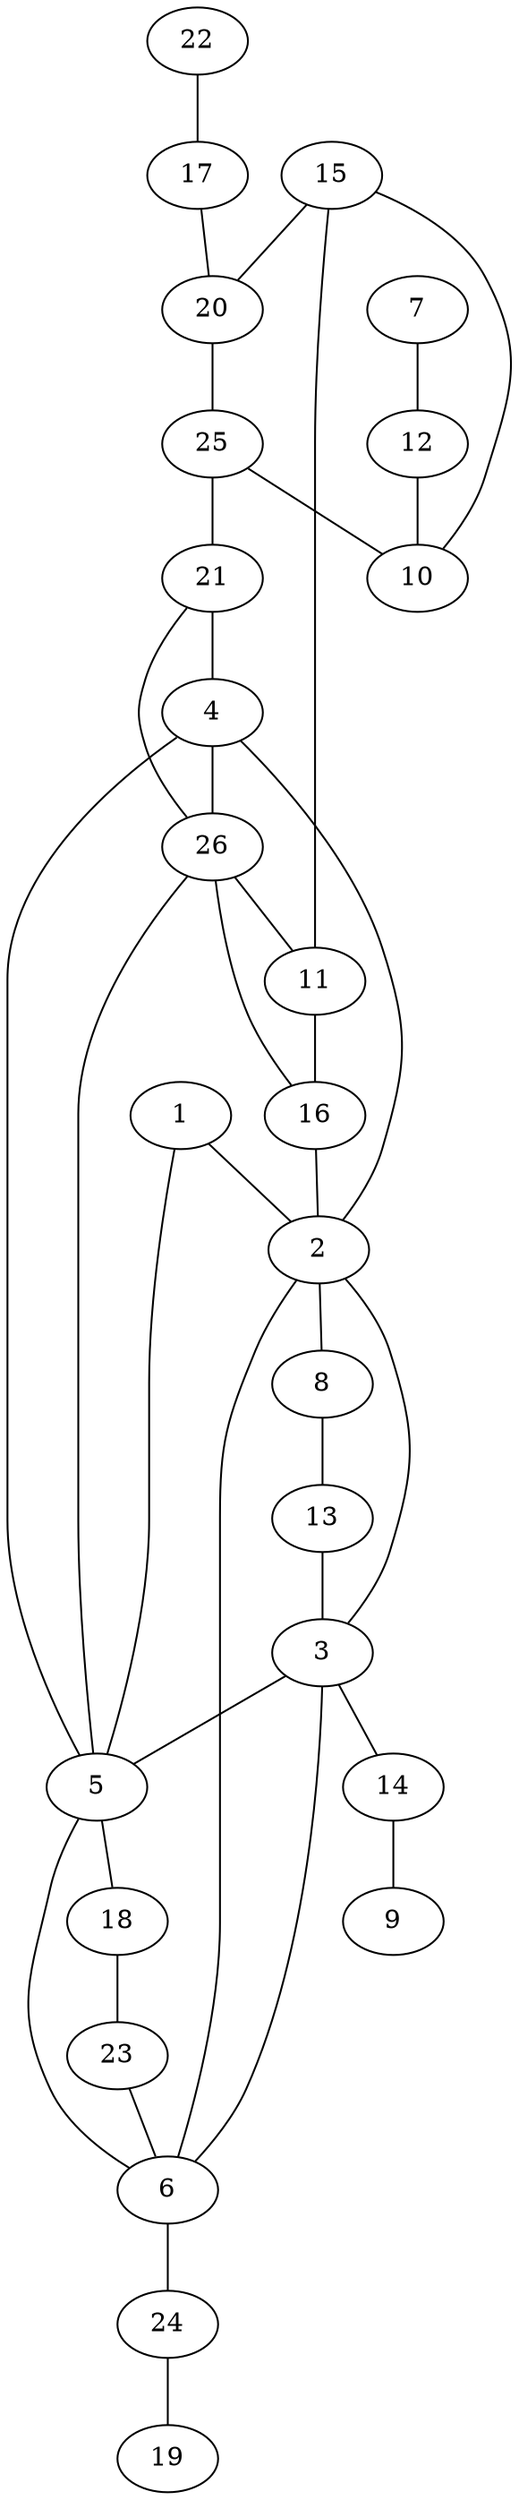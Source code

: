 graph pdb1eym {
	1	 [aaLength=3,
		sequence=RDR,
		type=0];
	2	 [aaLength=10,
		sequence=IRGWEEGVAQ,
		type=0];
	1 -- 2	 [distance0="26.12345",
		frequency=1,
		type0=3];
	5	 [aaLength=9,
		sequence=IRGWEEGVA,
		type=0];
	1 -- 5	 [distance0="22.95901",
		frequency=1,
		type0=2];
	3	 [aaLength=4,
		sequence=PDYA,
		type=0];
	2 -- 3	 [distance0="22.2973",
		frequency=1,
		type0=1];
	8	 [aaLength=6,
		sequence=RAKLTI,
		type=1];
	2 -- 8	 [distance0="5.0",
		frequency=1,
		type0=4];
	3 -- 5	 [distance0="33.81861",
		frequency=1,
		type0=3];
	6	 [aaLength=4,
		sequence=PDYA,
		type=0];
	3 -- 6	 [distance0="28.88371",
		frequency=1,
		type0=2];
	14	 [aaLength=11,
		sequence=LVFDVELLKLE,
		type=1];
	3 -- 14	 [distance0="15.0",
		frequency=1,
		type0=4];
	4	 [aaLength=3,
		sequence=RDR,
		type=0];
	4 -- 2	 [distance0="22.96317",
		frequency=1,
		type0=2];
	4 -- 5	 [distance0="25.98894",
		frequency=1,
		type0=3];
	26	 [aaLength=4,
		sequence=FKFM,
		type=1];
	4 -- 26	 [distance0="3.0",
		frequency=1,
		type0=4];
	5 -- 6	 [distance0="22.30303",
		frequency=1,
		type0=1];
	18	 [aaLength=6,
		sequence=RAKLTI,
		type=1];
	5 -- 18	 [distance0="6.0",
		frequency=1,
		type0=4];
	6 -- 2	 [distance0="33.84226",
		frequency=1,
		type0=3];
	24	 [aaLength=11,
		sequence=LVFDVELLKLE,
		type=1];
	6 -- 24	 [distance0="15.0",
		frequency=1,
		type0=4];
	7	 [aaLength=7,
		sequence=VQVETIS,
		type=1];
	12	 [aaLength=7,
		sequence=VQVETIS,
		type=1];
	7 -- 12	 [distance0="0.0",
		frequency=1,
		type0=5];
	13	 [aaLength=6,
		sequence=RAKLTI,
		type=1];
	8 -- 13	 [distance0="0.0",
		frequency=1,
		type0=5];
	9	 [aaLength=11,
		sequence=LVFDVELLKLE,
		type=1];
	10	 [aaLength=10,
		sequence=TCVVHYTGML,
		type=1];
	15	 [aaLength=10,
		sequence=TCVVHYTGML,
		type=1];
	10 -- 15	 [distance0="0.0",
		distance1="0.0",
		frequency=2,
		type0=1,
		type1=5];
	11	 [aaLength=4,
		sequence=KMDS,
		type=1];
	16	 [aaLength=4,
		sequence=FKFM,
		type=1];
	11 -- 16	 [distance0="7.0",
		frequency=1,
		type0=4];
	12 -- 10	 [distance0="12.0",
		frequency=1,
		type0=4];
	13 -- 3	 [distance0="1.0",
		frequency=1,
		type0=4];
	14 -- 9	 [distance0="0.0",
		frequency=1,
		type0=5];
	15 -- 11	 [distance0="4.0",
		frequency=1,
		type0=4];
	20	 [aaLength=10,
		sequence=TCVVHYTGML,
		type=1];
	15 -- 20	 [distance0="0.0",
		frequency=1,
		type0=2];
	16 -- 2	 [distance0="6.0",
		frequency=1,
		type0=4];
	16 -- 26	 [distance0="0.0",
		frequency=1,
		type0=1];
	17	 [aaLength=7,
		sequence=VQVETIS,
		type=1];
	17 -- 20	 [distance0="12.0",
		frequency=1,
		type0=4];
	23	 [aaLength=6,
		sequence=RAKLTI,
		type=1];
	18 -- 23	 [distance0="0.0",
		frequency=1,
		type0=5];
	19	 [aaLength=11,
		sequence=LVFDVELLKLE,
		type=1];
	25	 [aaLength=10,
		sequence=TCVVHYTGML,
		type=1];
	20 -- 25	 [distance0="0.0",
		distance1="0.0",
		frequency=2,
		type0=3,
		type1=5];
	21	 [aaLength=4,
		sequence=KMDS,
		type=1];
	21 -- 4	 [distance0="1.0",
		frequency=1,
		type0=4];
	21 -- 26	 [distance0="11.0",
		frequency=1,
		type0=3];
	22	 [aaLength=7,
		sequence=VQVETIS,
		type=1];
	22 -- 17	 [distance0="0.0",
		frequency=1,
		type0=5];
	23 -- 6	 [distance0="1.0",
		frequency=1,
		type0=4];
	24 -- 19	 [distance0="0.0",
		frequency=1,
		type0=5];
	25 -- 10	 [distance0="0.0",
		frequency=1,
		type0=1];
	25 -- 21	 [distance0="4.0",
		frequency=1,
		type0=4];
	26 -- 5	 [distance0="6.0",
		frequency=1,
		type0=4];
	26 -- 11	 [distance0="11.0",
		frequency=1,
		type0=2];
}
